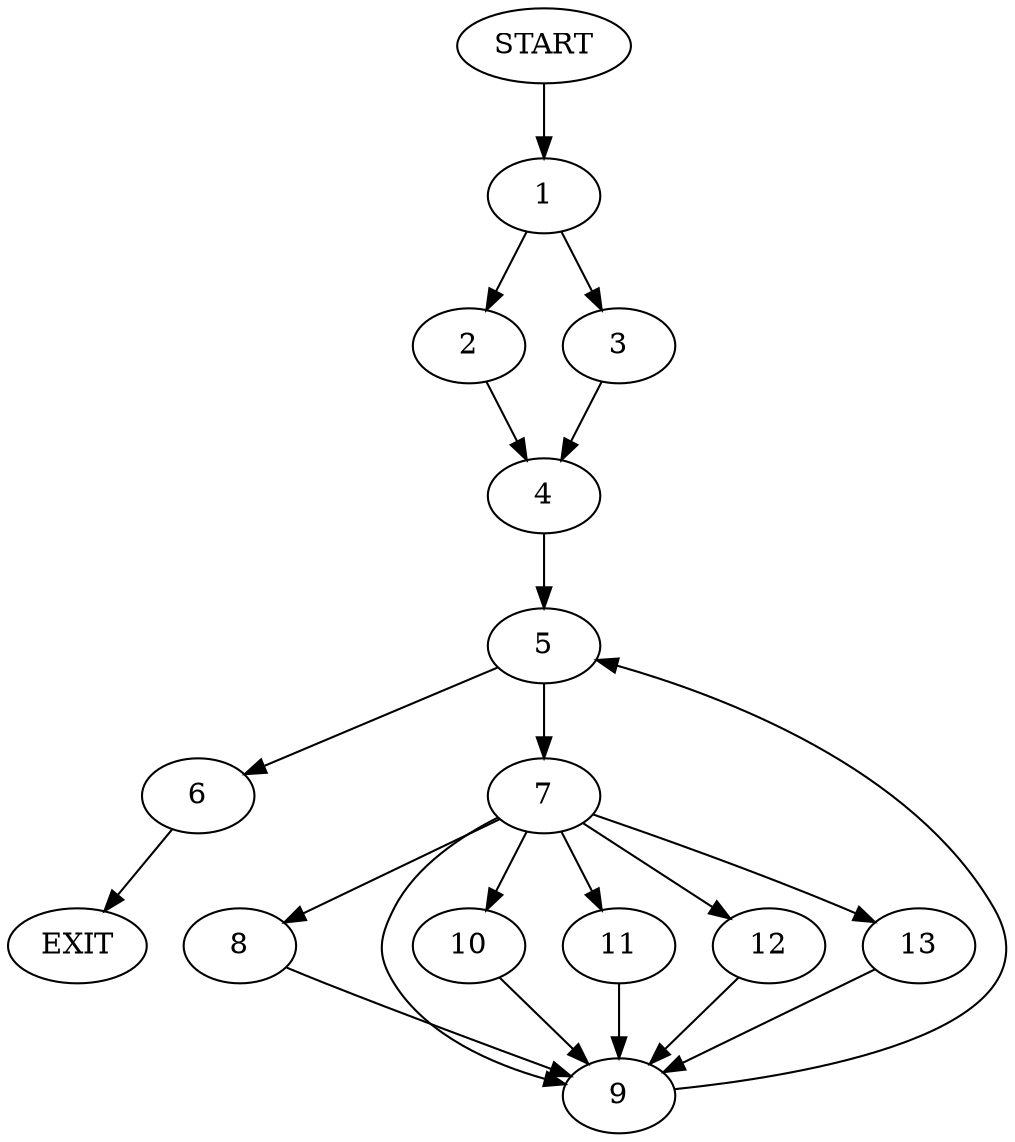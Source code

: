 digraph {
0 [label="START"]
14 [label="EXIT"]
0 -> 1
1 -> 2
1 -> 3
3 -> 4
2 -> 4
4 -> 5
5 -> 6
5 -> 7
7 -> 8
7 -> 9
7 -> 10
7 -> 11
7 -> 12
7 -> 13
6 -> 14
9 -> 5
10 -> 9
12 -> 9
13 -> 9
11 -> 9
8 -> 9
}
